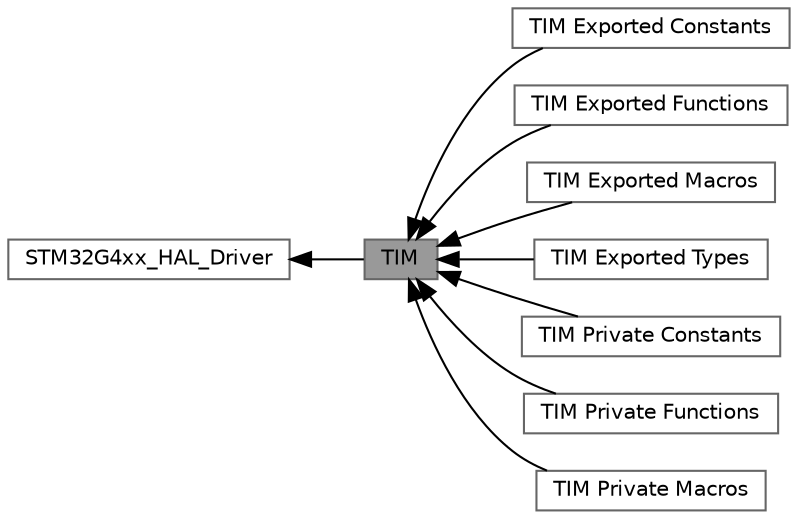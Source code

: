 digraph "TIM"
{
 // LATEX_PDF_SIZE
  bgcolor="transparent";
  edge [fontname=Helvetica,fontsize=10,labelfontname=Helvetica,labelfontsize=10];
  node [fontname=Helvetica,fontsize=10,shape=box,height=0.2,width=0.4];
  rankdir=LR;
  Node2 [label="STM32G4xx_HAL_Driver",height=0.2,width=0.4,color="grey40", fillcolor="white", style="filled",URL="$group___s_t_m32_g4xx___h_a_l___driver.html",tooltip=" "];
  Node1 [label="TIM",height=0.2,width=0.4,color="gray40", fillcolor="grey60", style="filled", fontcolor="black",tooltip="TIM HAL module driver."];
  Node4 [label="TIM Exported Constants",height=0.2,width=0.4,color="grey40", fillcolor="white", style="filled",URL="$group___t_i_m___exported___constants.html",tooltip=" "];
  Node9 [label="TIM Exported Functions",height=0.2,width=0.4,color="grey40", fillcolor="white", style="filled",URL="$group___t_i_m___exported___functions.html",tooltip=" "];
  Node5 [label="TIM Exported Macros",height=0.2,width=0.4,color="grey40", fillcolor="white", style="filled",URL="$group___t_i_m___exported___macros.html",tooltip=" "];
  Node3 [label="TIM Exported Types",height=0.2,width=0.4,color="grey40", fillcolor="white", style="filled",URL="$group___t_i_m___exported___types.html",tooltip=" "];
  Node6 [label="TIM Private Constants",height=0.2,width=0.4,color="grey40", fillcolor="white", style="filled",URL="$group___t_i_m___private___constants.html",tooltip=" "];
  Node8 [label="TIM Private Functions",height=0.2,width=0.4,color="grey40", fillcolor="white", style="filled",URL="$group___t_i_m___private___functions.html",tooltip=" "];
  Node7 [label="TIM Private Macros",height=0.2,width=0.4,color="grey40", fillcolor="white", style="filled",URL="$group___t_i_m___private___macros.html",tooltip=" "];
  Node2->Node1 [shape=plaintext, dir="back", style="solid"];
  Node1->Node3 [shape=plaintext, dir="back", style="solid"];
  Node1->Node4 [shape=plaintext, dir="back", style="solid"];
  Node1->Node5 [shape=plaintext, dir="back", style="solid"];
  Node1->Node6 [shape=plaintext, dir="back", style="solid"];
  Node1->Node7 [shape=plaintext, dir="back", style="solid"];
  Node1->Node8 [shape=plaintext, dir="back", style="solid"];
  Node1->Node9 [shape=plaintext, dir="back", style="solid"];
}
